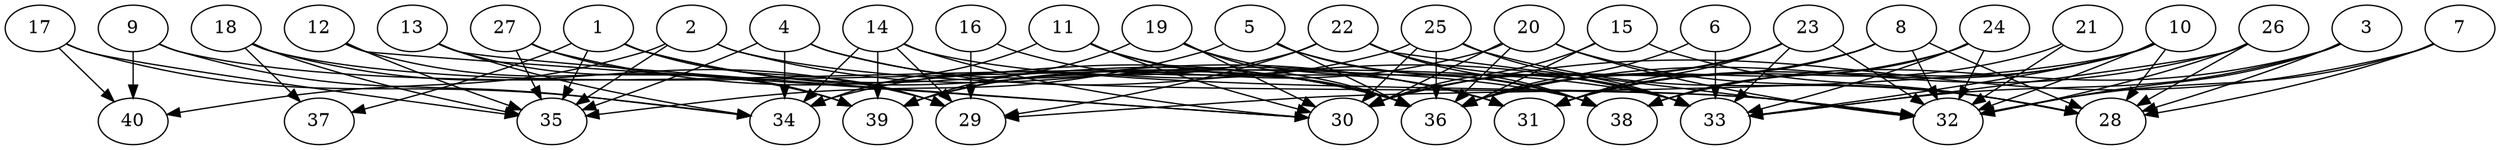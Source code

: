 // DAG automatically generated by daggen at Thu Oct  3 14:06:49 2019
// ./daggen --dot -n 40 --ccr 0.4 --fat 0.9 --regular 0.9 --density 0.6 --mindata 5242880 --maxdata 52428800 
digraph G {
  1 [size="98188800", alpha="0.12", expect_size="39275520"] 
  1 -> 29 [size ="39275520"]
  1 -> 31 [size ="39275520"]
  1 -> 35 [size ="39275520"]
  1 -> 36 [size ="39275520"]
  1 -> 37 [size ="39275520"]
  2 [size="19709440", alpha="0.18", expect_size="7883776"] 
  2 -> 31 [size ="7883776"]
  2 -> 32 [size ="7883776"]
  2 -> 35 [size ="7883776"]
  2 -> 40 [size ="7883776"]
  3 [size="58344960", alpha="0.05", expect_size="23337984"] 
  3 -> 28 [size ="23337984"]
  3 -> 32 [size ="23337984"]
  3 -> 33 [size ="23337984"]
  3 -> 38 [size ="23337984"]
  4 [size="17658880", alpha="0.09", expect_size="7063552"] 
  4 -> 33 [size ="7063552"]
  4 -> 34 [size ="7063552"]
  4 -> 35 [size ="7063552"]
  4 -> 36 [size ="7063552"]
  5 [size="20774400", alpha="0.08", expect_size="8309760"] 
  5 -> 33 [size ="8309760"]
  5 -> 35 [size ="8309760"]
  5 -> 36 [size ="8309760"]
  5 -> 38 [size ="8309760"]
  6 [size="95797760", alpha="0.11", expect_size="38319104"] 
  6 -> 33 [size ="38319104"]
  6 -> 36 [size ="38319104"]
  7 [size="39959040", alpha="0.03", expect_size="15983616"] 
  7 -> 28 [size ="15983616"]
  7 -> 30 [size ="15983616"]
  7 -> 32 [size ="15983616"]
  8 [size="55902720", alpha="0.04", expect_size="22361088"] 
  8 -> 28 [size ="22361088"]
  8 -> 30 [size ="22361088"]
  8 -> 31 [size ="22361088"]
  8 -> 32 [size ="22361088"]
  8 -> 36 [size ="22361088"]
  9 [size="98598400", alpha="0.10", expect_size="39439360"] 
  9 -> 34 [size ="39439360"]
  9 -> 38 [size ="39439360"]
  9 -> 40 [size ="39439360"]
  10 [size="57518080", alpha="0.00", expect_size="23007232"] 
  10 -> 28 [size ="23007232"]
  10 -> 29 [size ="23007232"]
  10 -> 31 [size ="23007232"]
  10 -> 32 [size ="23007232"]
  10 -> 33 [size ="23007232"]
  10 -> 38 [size ="23007232"]
  11 [size="40481280", alpha="0.15", expect_size="16192512"] 
  11 -> 30 [size ="16192512"]
  11 -> 31 [size ="16192512"]
  11 -> 34 [size ="16192512"]
  11 -> 36 [size ="16192512"]
  12 [size="108815360", alpha="0.01", expect_size="43526144"] 
  12 -> 30 [size ="43526144"]
  12 -> 35 [size ="43526144"]
  12 -> 39 [size ="43526144"]
  13 [size="95124480", alpha="0.09", expect_size="38049792"] 
  13 -> 30 [size ="38049792"]
  13 -> 34 [size ="38049792"]
  13 -> 39 [size ="38049792"]
  14 [size="123814400", alpha="0.07", expect_size="49525760"] 
  14 -> 29 [size ="49525760"]
  14 -> 30 [size ="49525760"]
  14 -> 32 [size ="49525760"]
  14 -> 34 [size ="49525760"]
  14 -> 39 [size ="49525760"]
  15 [size="56097280", alpha="0.02", expect_size="22438912"] 
  15 -> 28 [size ="22438912"]
  15 -> 30 [size ="22438912"]
  15 -> 36 [size ="22438912"]
  16 [size="102361600", alpha="0.07", expect_size="40944640"] 
  16 -> 29 [size ="40944640"]
  16 -> 36 [size ="40944640"]
  17 [size="50536960", alpha="0.09", expect_size="20214784"] 
  17 -> 34 [size ="20214784"]
  17 -> 35 [size ="20214784"]
  17 -> 40 [size ="20214784"]
  18 [size="69557760", alpha="0.02", expect_size="27823104"] 
  18 -> 29 [size ="27823104"]
  18 -> 33 [size ="27823104"]
  18 -> 35 [size ="27823104"]
  18 -> 37 [size ="27823104"]
  19 [size="91919360", alpha="0.15", expect_size="36767744"] 
  19 -> 30 [size ="36767744"]
  19 -> 36 [size ="36767744"]
  19 -> 38 [size ="36767744"]
  19 -> 39 [size ="36767744"]
  20 [size="30917120", alpha="0.16", expect_size="12366848"] 
  20 -> 28 [size ="12366848"]
  20 -> 30 [size ="12366848"]
  20 -> 32 [size ="12366848"]
  20 -> 36 [size ="12366848"]
  20 -> 39 [size ="12366848"]
  21 [size="32629760", alpha="0.11", expect_size="13051904"] 
  21 -> 31 [size ="13051904"]
  21 -> 32 [size ="13051904"]
  22 [size="119086080", alpha="0.07", expect_size="47634432"] 
  22 -> 29 [size ="47634432"]
  22 -> 32 [size ="47634432"]
  22 -> 33 [size ="47634432"]
  22 -> 38 [size ="47634432"]
  22 -> 39 [size ="47634432"]
  23 [size="126400000", alpha="0.11", expect_size="50560000"] 
  23 -> 30 [size ="50560000"]
  23 -> 31 [size ="50560000"]
  23 -> 32 [size ="50560000"]
  23 -> 33 [size ="50560000"]
  23 -> 36 [size ="50560000"]
  24 [size="60643840", alpha="0.16", expect_size="24257536"] 
  24 -> 32 [size ="24257536"]
  24 -> 33 [size ="24257536"]
  24 -> 36 [size ="24257536"]
  24 -> 38 [size ="24257536"]
  25 [size="103296000", alpha="0.02", expect_size="41318400"] 
  25 -> 28 [size ="41318400"]
  25 -> 30 [size ="41318400"]
  25 -> 33 [size ="41318400"]
  25 -> 34 [size ="41318400"]
  25 -> 36 [size ="41318400"]
  26 [size="113607680", alpha="0.02", expect_size="45443072"] 
  26 -> 28 [size ="45443072"]
  26 -> 32 [size ="45443072"]
  26 -> 33 [size ="45443072"]
  26 -> 36 [size ="45443072"]
  27 [size="34088960", alpha="0.07", expect_size="13635584"] 
  27 -> 35 [size ="13635584"]
  27 -> 36 [size ="13635584"]
  27 -> 39 [size ="13635584"]
  28 [size="88071680", alpha="0.19", expect_size="35228672"] 
  29 [size="100418560", alpha="0.05", expect_size="40167424"] 
  30 [size="71713280", alpha="0.19", expect_size="28685312"] 
  31 [size="47390720", alpha="0.17", expect_size="18956288"] 
  32 [size="112529920", alpha="0.12", expect_size="45011968"] 
  33 [size="37806080", alpha="0.01", expect_size="15122432"] 
  34 [size="104389120", alpha="0.08", expect_size="41755648"] 
  35 [size="80901120", alpha="0.03", expect_size="32360448"] 
  36 [size="92976640", alpha="0.13", expect_size="37190656"] 
  37 [size="105341440", alpha="0.09", expect_size="42136576"] 
  38 [size="26885120", alpha="0.15", expect_size="10754048"] 
  39 [size="18368000", alpha="0.14", expect_size="7347200"] 
  40 [size="47316480", alpha="0.16", expect_size="18926592"] 
}
